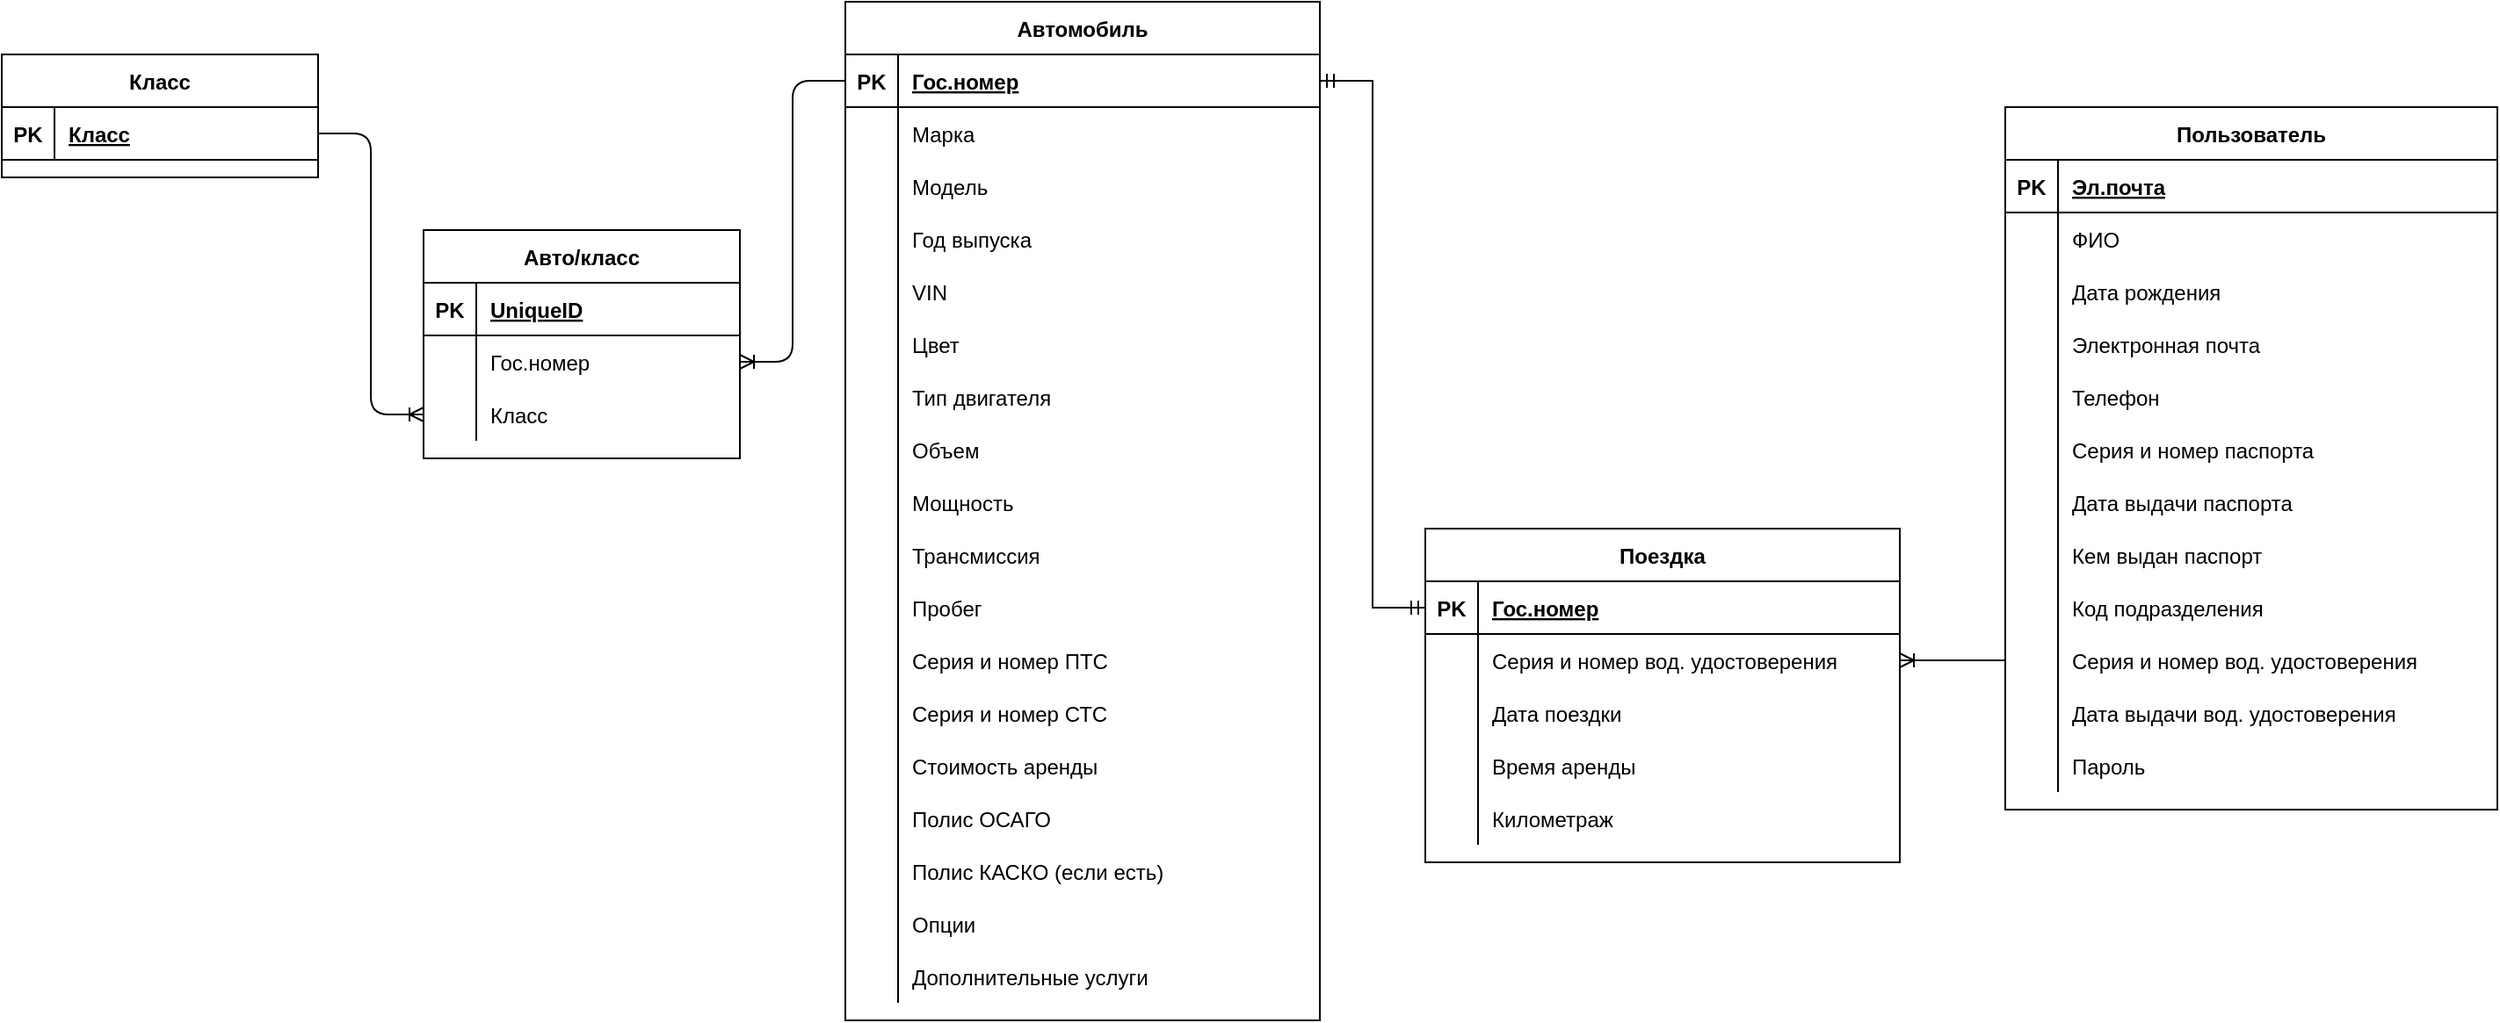 <mxfile version="14.9.1" type="device"><diagram id="6yy0aCF8a7LqRlsVzMRk" name="Page-1"><mxGraphModel dx="2184" dy="802" grid="1" gridSize="10" guides="1" tooltips="1" connect="1" arrows="1" fold="1" page="1" pageScale="1" pageWidth="827" pageHeight="1169" math="0" shadow="0"><root><mxCell id="0"/><mxCell id="1" parent="0"/><mxCell id="YaYSXbOTPjK0hNpzof4R-5" value="Пользователь" style="shape=table;startSize=30;container=1;collapsible=1;childLayout=tableLayout;fixedRows=1;rowLines=0;fontStyle=1;align=center;resizeLast=1;" parent="1" vertex="1"><mxGeometry x="720" y="110" width="280" height="400" as="geometry"/></mxCell><mxCell id="YaYSXbOTPjK0hNpzof4R-6" value="" style="shape=partialRectangle;collapsible=0;dropTarget=0;pointerEvents=0;fillColor=none;top=0;left=0;bottom=1;right=0;points=[[0,0.5],[1,0.5]];portConstraint=eastwest;" parent="YaYSXbOTPjK0hNpzof4R-5" vertex="1"><mxGeometry y="30" width="280" height="30" as="geometry"/></mxCell><mxCell id="YaYSXbOTPjK0hNpzof4R-7" value="PK" style="shape=partialRectangle;connectable=0;fillColor=none;top=0;left=0;bottom=0;right=0;fontStyle=1;overflow=hidden;" parent="YaYSXbOTPjK0hNpzof4R-6" vertex="1"><mxGeometry width="30" height="30" as="geometry"/></mxCell><mxCell id="YaYSXbOTPjK0hNpzof4R-8" value="Эл.почта" style="shape=partialRectangle;connectable=0;fillColor=none;top=0;left=0;bottom=0;right=0;align=left;spacingLeft=6;fontStyle=5;overflow=hidden;" parent="YaYSXbOTPjK0hNpzof4R-6" vertex="1"><mxGeometry x="30" width="250" height="30" as="geometry"/></mxCell><mxCell id="YaYSXbOTPjK0hNpzof4R-9" value="" style="shape=partialRectangle;collapsible=0;dropTarget=0;pointerEvents=0;fillColor=none;top=0;left=0;bottom=0;right=0;points=[[0,0.5],[1,0.5]];portConstraint=eastwest;" parent="YaYSXbOTPjK0hNpzof4R-5" vertex="1"><mxGeometry y="60" width="280" height="30" as="geometry"/></mxCell><mxCell id="YaYSXbOTPjK0hNpzof4R-10" value="" style="shape=partialRectangle;connectable=0;fillColor=none;top=0;left=0;bottom=0;right=0;editable=1;overflow=hidden;" parent="YaYSXbOTPjK0hNpzof4R-9" vertex="1"><mxGeometry width="30" height="30" as="geometry"/></mxCell><mxCell id="YaYSXbOTPjK0hNpzof4R-11" value="ФИО" style="shape=partialRectangle;connectable=0;fillColor=none;top=0;left=0;bottom=0;right=0;align=left;spacingLeft=6;overflow=hidden;" parent="YaYSXbOTPjK0hNpzof4R-9" vertex="1"><mxGeometry x="30" width="250" height="30" as="geometry"/></mxCell><mxCell id="YaYSXbOTPjK0hNpzof4R-12" value="" style="shape=partialRectangle;collapsible=0;dropTarget=0;pointerEvents=0;fillColor=none;top=0;left=0;bottom=0;right=0;points=[[0,0.5],[1,0.5]];portConstraint=eastwest;" parent="YaYSXbOTPjK0hNpzof4R-5" vertex="1"><mxGeometry y="90" width="280" height="30" as="geometry"/></mxCell><mxCell id="YaYSXbOTPjK0hNpzof4R-13" value="" style="shape=partialRectangle;connectable=0;fillColor=none;top=0;left=0;bottom=0;right=0;editable=1;overflow=hidden;" parent="YaYSXbOTPjK0hNpzof4R-12" vertex="1"><mxGeometry width="30" height="30" as="geometry"/></mxCell><mxCell id="YaYSXbOTPjK0hNpzof4R-14" value="Дата рождения" style="shape=partialRectangle;connectable=0;fillColor=none;top=0;left=0;bottom=0;right=0;align=left;spacingLeft=6;overflow=hidden;" parent="YaYSXbOTPjK0hNpzof4R-12" vertex="1"><mxGeometry x="30" width="250" height="30" as="geometry"/></mxCell><mxCell id="YaYSXbOTPjK0hNpzof4R-15" value="" style="shape=partialRectangle;collapsible=0;dropTarget=0;pointerEvents=0;fillColor=none;top=0;left=0;bottom=0;right=0;points=[[0,0.5],[1,0.5]];portConstraint=eastwest;" parent="YaYSXbOTPjK0hNpzof4R-5" vertex="1"><mxGeometry y="120" width="280" height="30" as="geometry"/></mxCell><mxCell id="YaYSXbOTPjK0hNpzof4R-16" value="" style="shape=partialRectangle;connectable=0;fillColor=none;top=0;left=0;bottom=0;right=0;editable=1;overflow=hidden;" parent="YaYSXbOTPjK0hNpzof4R-15" vertex="1"><mxGeometry width="30" height="30" as="geometry"/></mxCell><mxCell id="YaYSXbOTPjK0hNpzof4R-17" value="Электронная почта" style="shape=partialRectangle;connectable=0;fillColor=none;top=0;left=0;bottom=0;right=0;align=left;spacingLeft=6;overflow=hidden;" parent="YaYSXbOTPjK0hNpzof4R-15" vertex="1"><mxGeometry x="30" width="250" height="30" as="geometry"/></mxCell><mxCell id="YaYSXbOTPjK0hNpzof4R-44" value="" style="shape=partialRectangle;collapsible=0;dropTarget=0;pointerEvents=0;fillColor=none;top=0;left=0;bottom=0;right=0;points=[[0,0.5],[1,0.5]];portConstraint=eastwest;" parent="YaYSXbOTPjK0hNpzof4R-5" vertex="1"><mxGeometry y="150" width="280" height="30" as="geometry"/></mxCell><mxCell id="YaYSXbOTPjK0hNpzof4R-45" value="" style="shape=partialRectangle;connectable=0;fillColor=none;top=0;left=0;bottom=0;right=0;editable=1;overflow=hidden;" parent="YaYSXbOTPjK0hNpzof4R-44" vertex="1"><mxGeometry width="30" height="30" as="geometry"/></mxCell><mxCell id="YaYSXbOTPjK0hNpzof4R-46" value="Телефон" style="shape=partialRectangle;connectable=0;fillColor=none;top=0;left=0;bottom=0;right=0;align=left;spacingLeft=6;overflow=hidden;" parent="YaYSXbOTPjK0hNpzof4R-44" vertex="1"><mxGeometry x="30" width="250" height="30" as="geometry"/></mxCell><mxCell id="YaYSXbOTPjK0hNpzof4R-47" value="" style="shape=partialRectangle;collapsible=0;dropTarget=0;pointerEvents=0;fillColor=none;top=0;left=0;bottom=0;right=0;points=[[0,0.5],[1,0.5]];portConstraint=eastwest;" parent="YaYSXbOTPjK0hNpzof4R-5" vertex="1"><mxGeometry y="180" width="280" height="30" as="geometry"/></mxCell><mxCell id="YaYSXbOTPjK0hNpzof4R-48" value="" style="shape=partialRectangle;connectable=0;fillColor=none;top=0;left=0;bottom=0;right=0;editable=1;overflow=hidden;" parent="YaYSXbOTPjK0hNpzof4R-47" vertex="1"><mxGeometry width="30" height="30" as="geometry"/></mxCell><mxCell id="YaYSXbOTPjK0hNpzof4R-49" value="Серия и номер паспорта" style="shape=partialRectangle;connectable=0;fillColor=none;top=0;left=0;bottom=0;right=0;align=left;spacingLeft=6;overflow=hidden;" parent="YaYSXbOTPjK0hNpzof4R-47" vertex="1"><mxGeometry x="30" width="250" height="30" as="geometry"/></mxCell><mxCell id="YaYSXbOTPjK0hNpzof4R-50" value="" style="shape=partialRectangle;collapsible=0;dropTarget=0;pointerEvents=0;fillColor=none;top=0;left=0;bottom=0;right=0;points=[[0,0.5],[1,0.5]];portConstraint=eastwest;" parent="YaYSXbOTPjK0hNpzof4R-5" vertex="1"><mxGeometry y="210" width="280" height="30" as="geometry"/></mxCell><mxCell id="YaYSXbOTPjK0hNpzof4R-51" value="" style="shape=partialRectangle;connectable=0;fillColor=none;top=0;left=0;bottom=0;right=0;editable=1;overflow=hidden;" parent="YaYSXbOTPjK0hNpzof4R-50" vertex="1"><mxGeometry width="30" height="30" as="geometry"/></mxCell><mxCell id="YaYSXbOTPjK0hNpzof4R-52" value="Дата выдачи паспорта" style="shape=partialRectangle;connectable=0;fillColor=none;top=0;left=0;bottom=0;right=0;align=left;spacingLeft=6;overflow=hidden;" parent="YaYSXbOTPjK0hNpzof4R-50" vertex="1"><mxGeometry x="30" width="250" height="30" as="geometry"/></mxCell><mxCell id="YaYSXbOTPjK0hNpzof4R-53" value="" style="shape=partialRectangle;collapsible=0;dropTarget=0;pointerEvents=0;fillColor=none;top=0;left=0;bottom=0;right=0;points=[[0,0.5],[1,0.5]];portConstraint=eastwest;" parent="YaYSXbOTPjK0hNpzof4R-5" vertex="1"><mxGeometry y="240" width="280" height="30" as="geometry"/></mxCell><mxCell id="YaYSXbOTPjK0hNpzof4R-54" value="" style="shape=partialRectangle;connectable=0;fillColor=none;top=0;left=0;bottom=0;right=0;editable=1;overflow=hidden;" parent="YaYSXbOTPjK0hNpzof4R-53" vertex="1"><mxGeometry width="30" height="30" as="geometry"/></mxCell><mxCell id="YaYSXbOTPjK0hNpzof4R-55" value="Кем выдан паспорт" style="shape=partialRectangle;connectable=0;fillColor=none;top=0;left=0;bottom=0;right=0;align=left;spacingLeft=6;overflow=hidden;" parent="YaYSXbOTPjK0hNpzof4R-53" vertex="1"><mxGeometry x="30" width="250" height="30" as="geometry"/></mxCell><mxCell id="YaYSXbOTPjK0hNpzof4R-56" value="" style="shape=partialRectangle;collapsible=0;dropTarget=0;pointerEvents=0;fillColor=none;top=0;left=0;bottom=0;right=0;points=[[0,0.5],[1,0.5]];portConstraint=eastwest;" parent="YaYSXbOTPjK0hNpzof4R-5" vertex="1"><mxGeometry y="270" width="280" height="30" as="geometry"/></mxCell><mxCell id="YaYSXbOTPjK0hNpzof4R-57" value="" style="shape=partialRectangle;connectable=0;fillColor=none;top=0;left=0;bottom=0;right=0;editable=1;overflow=hidden;" parent="YaYSXbOTPjK0hNpzof4R-56" vertex="1"><mxGeometry width="30" height="30" as="geometry"/></mxCell><mxCell id="YaYSXbOTPjK0hNpzof4R-58" value="Код подразделения" style="shape=partialRectangle;connectable=0;fillColor=none;top=0;left=0;bottom=0;right=0;align=left;spacingLeft=6;overflow=hidden;" parent="YaYSXbOTPjK0hNpzof4R-56" vertex="1"><mxGeometry x="30" width="250" height="30" as="geometry"/></mxCell><mxCell id="YaYSXbOTPjK0hNpzof4R-59" value="" style="shape=partialRectangle;collapsible=0;dropTarget=0;pointerEvents=0;fillColor=none;top=0;left=0;bottom=0;right=0;points=[[0,0.5],[1,0.5]];portConstraint=eastwest;" parent="YaYSXbOTPjK0hNpzof4R-5" vertex="1"><mxGeometry y="300" width="280" height="30" as="geometry"/></mxCell><mxCell id="YaYSXbOTPjK0hNpzof4R-60" value="" style="shape=partialRectangle;connectable=0;fillColor=none;top=0;left=0;bottom=0;right=0;editable=1;overflow=hidden;" parent="YaYSXbOTPjK0hNpzof4R-59" vertex="1"><mxGeometry width="30" height="30" as="geometry"/></mxCell><mxCell id="YaYSXbOTPjK0hNpzof4R-61" value="Серия и номер вод. удостоверения" style="shape=partialRectangle;connectable=0;fillColor=none;top=0;left=0;bottom=0;right=0;align=left;spacingLeft=6;overflow=hidden;" parent="YaYSXbOTPjK0hNpzof4R-59" vertex="1"><mxGeometry x="30" width="250" height="30" as="geometry"/></mxCell><mxCell id="YaYSXbOTPjK0hNpzof4R-62" value="" style="shape=partialRectangle;collapsible=0;dropTarget=0;pointerEvents=0;fillColor=none;top=0;left=0;bottom=0;right=0;points=[[0,0.5],[1,0.5]];portConstraint=eastwest;" parent="YaYSXbOTPjK0hNpzof4R-5" vertex="1"><mxGeometry y="330" width="280" height="30" as="geometry"/></mxCell><mxCell id="YaYSXbOTPjK0hNpzof4R-63" value="" style="shape=partialRectangle;connectable=0;fillColor=none;top=0;left=0;bottom=0;right=0;editable=1;overflow=hidden;" parent="YaYSXbOTPjK0hNpzof4R-62" vertex="1"><mxGeometry width="30" height="30" as="geometry"/></mxCell><mxCell id="YaYSXbOTPjK0hNpzof4R-64" value="Дата выдачи вод. удостоверения" style="shape=partialRectangle;connectable=0;fillColor=none;top=0;left=0;bottom=0;right=0;align=left;spacingLeft=6;overflow=hidden;" parent="YaYSXbOTPjK0hNpzof4R-62" vertex="1"><mxGeometry x="30" width="250" height="30" as="geometry"/></mxCell><mxCell id="YaYSXbOTPjK0hNpzof4R-65" value="" style="shape=partialRectangle;collapsible=0;dropTarget=0;pointerEvents=0;fillColor=none;top=0;left=0;bottom=0;right=0;points=[[0,0.5],[1,0.5]];portConstraint=eastwest;" parent="YaYSXbOTPjK0hNpzof4R-5" vertex="1"><mxGeometry y="360" width="280" height="30" as="geometry"/></mxCell><mxCell id="YaYSXbOTPjK0hNpzof4R-66" value="" style="shape=partialRectangle;connectable=0;fillColor=none;top=0;left=0;bottom=0;right=0;editable=1;overflow=hidden;" parent="YaYSXbOTPjK0hNpzof4R-65" vertex="1"><mxGeometry width="30" height="30" as="geometry"/></mxCell><mxCell id="YaYSXbOTPjK0hNpzof4R-67" value="Пароль" style="shape=partialRectangle;connectable=0;fillColor=none;top=0;left=0;bottom=0;right=0;align=left;spacingLeft=6;overflow=hidden;" parent="YaYSXbOTPjK0hNpzof4R-65" vertex="1"><mxGeometry x="30" width="250" height="30" as="geometry"/></mxCell><mxCell id="YaYSXbOTPjK0hNpzof4R-18" value="Автомобиль" style="shape=table;startSize=30;container=1;collapsible=1;childLayout=tableLayout;fixedRows=1;rowLines=0;fontStyle=1;align=center;resizeLast=1;" parent="1" vertex="1"><mxGeometry x="60" y="50" width="270" height="580" as="geometry"/></mxCell><mxCell id="YaYSXbOTPjK0hNpzof4R-19" value="" style="shape=partialRectangle;collapsible=0;dropTarget=0;pointerEvents=0;fillColor=none;top=0;left=0;bottom=1;right=0;points=[[0,0.5],[1,0.5]];portConstraint=eastwest;" parent="YaYSXbOTPjK0hNpzof4R-18" vertex="1"><mxGeometry y="30" width="270" height="30" as="geometry"/></mxCell><mxCell id="YaYSXbOTPjK0hNpzof4R-20" value="PK" style="shape=partialRectangle;connectable=0;fillColor=none;top=0;left=0;bottom=0;right=0;fontStyle=1;overflow=hidden;" parent="YaYSXbOTPjK0hNpzof4R-19" vertex="1"><mxGeometry width="30" height="30" as="geometry"/></mxCell><mxCell id="YaYSXbOTPjK0hNpzof4R-21" value="Гос.номер" style="shape=partialRectangle;connectable=0;fillColor=none;top=0;left=0;bottom=0;right=0;align=left;spacingLeft=6;fontStyle=5;overflow=hidden;" parent="YaYSXbOTPjK0hNpzof4R-19" vertex="1"><mxGeometry x="30" width="240" height="30" as="geometry"/></mxCell><mxCell id="YaYSXbOTPjK0hNpzof4R-22" value="" style="shape=partialRectangle;collapsible=0;dropTarget=0;pointerEvents=0;fillColor=none;top=0;left=0;bottom=0;right=0;points=[[0,0.5],[1,0.5]];portConstraint=eastwest;" parent="YaYSXbOTPjK0hNpzof4R-18" vertex="1"><mxGeometry y="60" width="270" height="30" as="geometry"/></mxCell><mxCell id="YaYSXbOTPjK0hNpzof4R-23" value="" style="shape=partialRectangle;connectable=0;fillColor=none;top=0;left=0;bottom=0;right=0;editable=1;overflow=hidden;" parent="YaYSXbOTPjK0hNpzof4R-22" vertex="1"><mxGeometry width="30" height="30" as="geometry"/></mxCell><mxCell id="YaYSXbOTPjK0hNpzof4R-24" value="Марка" style="shape=partialRectangle;connectable=0;fillColor=none;top=0;left=0;bottom=0;right=0;align=left;spacingLeft=6;overflow=hidden;" parent="YaYSXbOTPjK0hNpzof4R-22" vertex="1"><mxGeometry x="30" width="240" height="30" as="geometry"/></mxCell><mxCell id="YaYSXbOTPjK0hNpzof4R-25" value="" style="shape=partialRectangle;collapsible=0;dropTarget=0;pointerEvents=0;fillColor=none;top=0;left=0;bottom=0;right=0;points=[[0,0.5],[1,0.5]];portConstraint=eastwest;" parent="YaYSXbOTPjK0hNpzof4R-18" vertex="1"><mxGeometry y="90" width="270" height="30" as="geometry"/></mxCell><mxCell id="YaYSXbOTPjK0hNpzof4R-26" value="" style="shape=partialRectangle;connectable=0;fillColor=none;top=0;left=0;bottom=0;right=0;editable=1;overflow=hidden;" parent="YaYSXbOTPjK0hNpzof4R-25" vertex="1"><mxGeometry width="30" height="30" as="geometry"/></mxCell><mxCell id="YaYSXbOTPjK0hNpzof4R-27" value="Модель" style="shape=partialRectangle;connectable=0;fillColor=none;top=0;left=0;bottom=0;right=0;align=left;spacingLeft=6;overflow=hidden;" parent="YaYSXbOTPjK0hNpzof4R-25" vertex="1"><mxGeometry x="30" width="240" height="30" as="geometry"/></mxCell><mxCell id="YaYSXbOTPjK0hNpzof4R-28" value="" style="shape=partialRectangle;collapsible=0;dropTarget=0;pointerEvents=0;fillColor=none;top=0;left=0;bottom=0;right=0;points=[[0,0.5],[1,0.5]];portConstraint=eastwest;" parent="YaYSXbOTPjK0hNpzof4R-18" vertex="1"><mxGeometry y="120" width="270" height="30" as="geometry"/></mxCell><mxCell id="YaYSXbOTPjK0hNpzof4R-29" value="" style="shape=partialRectangle;connectable=0;fillColor=none;top=0;left=0;bottom=0;right=0;editable=1;overflow=hidden;" parent="YaYSXbOTPjK0hNpzof4R-28" vertex="1"><mxGeometry width="30" height="30" as="geometry"/></mxCell><mxCell id="YaYSXbOTPjK0hNpzof4R-30" value="Год выпуска" style="shape=partialRectangle;connectable=0;fillColor=none;top=0;left=0;bottom=0;right=0;align=left;spacingLeft=6;overflow=hidden;" parent="YaYSXbOTPjK0hNpzof4R-28" vertex="1"><mxGeometry x="30" width="240" height="30" as="geometry"/></mxCell><mxCell id="YaYSXbOTPjK0hNpzof4R-75" value="" style="shape=partialRectangle;collapsible=0;dropTarget=0;pointerEvents=0;fillColor=none;top=0;left=0;bottom=0;right=0;points=[[0,0.5],[1,0.5]];portConstraint=eastwest;" parent="YaYSXbOTPjK0hNpzof4R-18" vertex="1"><mxGeometry y="150" width="270" height="30" as="geometry"/></mxCell><mxCell id="YaYSXbOTPjK0hNpzof4R-76" value="" style="shape=partialRectangle;connectable=0;fillColor=none;top=0;left=0;bottom=0;right=0;editable=1;overflow=hidden;" parent="YaYSXbOTPjK0hNpzof4R-75" vertex="1"><mxGeometry width="30" height="30" as="geometry"/></mxCell><mxCell id="YaYSXbOTPjK0hNpzof4R-77" value="VIN" style="shape=partialRectangle;connectable=0;fillColor=none;top=0;left=0;bottom=0;right=0;align=left;spacingLeft=6;overflow=hidden;" parent="YaYSXbOTPjK0hNpzof4R-75" vertex="1"><mxGeometry x="30" width="240" height="30" as="geometry"/></mxCell><mxCell id="YaYSXbOTPjK0hNpzof4R-78" value="" style="shape=partialRectangle;collapsible=0;dropTarget=0;pointerEvents=0;fillColor=none;top=0;left=0;bottom=0;right=0;points=[[0,0.5],[1,0.5]];portConstraint=eastwest;" parent="YaYSXbOTPjK0hNpzof4R-18" vertex="1"><mxGeometry y="180" width="270" height="30" as="geometry"/></mxCell><mxCell id="YaYSXbOTPjK0hNpzof4R-79" value="" style="shape=partialRectangle;connectable=0;fillColor=none;top=0;left=0;bottom=0;right=0;editable=1;overflow=hidden;" parent="YaYSXbOTPjK0hNpzof4R-78" vertex="1"><mxGeometry width="30" height="30" as="geometry"/></mxCell><mxCell id="YaYSXbOTPjK0hNpzof4R-80" value="Цвет" style="shape=partialRectangle;connectable=0;fillColor=none;top=0;left=0;bottom=0;right=0;align=left;spacingLeft=6;overflow=hidden;" parent="YaYSXbOTPjK0hNpzof4R-78" vertex="1"><mxGeometry x="30" width="240" height="30" as="geometry"/></mxCell><mxCell id="YaYSXbOTPjK0hNpzof4R-81" value="" style="shape=partialRectangle;collapsible=0;dropTarget=0;pointerEvents=0;fillColor=none;top=0;left=0;bottom=0;right=0;points=[[0,0.5],[1,0.5]];portConstraint=eastwest;" parent="YaYSXbOTPjK0hNpzof4R-18" vertex="1"><mxGeometry y="210" width="270" height="30" as="geometry"/></mxCell><mxCell id="YaYSXbOTPjK0hNpzof4R-82" value="" style="shape=partialRectangle;connectable=0;fillColor=none;top=0;left=0;bottom=0;right=0;editable=1;overflow=hidden;" parent="YaYSXbOTPjK0hNpzof4R-81" vertex="1"><mxGeometry width="30" height="30" as="geometry"/></mxCell><mxCell id="YaYSXbOTPjK0hNpzof4R-83" value="Тип двигателя" style="shape=partialRectangle;connectable=0;fillColor=none;top=0;left=0;bottom=0;right=0;align=left;spacingLeft=6;overflow=hidden;" parent="YaYSXbOTPjK0hNpzof4R-81" vertex="1"><mxGeometry x="30" width="240" height="30" as="geometry"/></mxCell><mxCell id="YaYSXbOTPjK0hNpzof4R-84" value="" style="shape=partialRectangle;collapsible=0;dropTarget=0;pointerEvents=0;fillColor=none;top=0;left=0;bottom=0;right=0;points=[[0,0.5],[1,0.5]];portConstraint=eastwest;" parent="YaYSXbOTPjK0hNpzof4R-18" vertex="1"><mxGeometry y="240" width="270" height="30" as="geometry"/></mxCell><mxCell id="YaYSXbOTPjK0hNpzof4R-85" value="" style="shape=partialRectangle;connectable=0;fillColor=none;top=0;left=0;bottom=0;right=0;editable=1;overflow=hidden;" parent="YaYSXbOTPjK0hNpzof4R-84" vertex="1"><mxGeometry width="30" height="30" as="geometry"/></mxCell><mxCell id="YaYSXbOTPjK0hNpzof4R-86" value="Объем" style="shape=partialRectangle;connectable=0;fillColor=none;top=0;left=0;bottom=0;right=0;align=left;spacingLeft=6;overflow=hidden;" parent="YaYSXbOTPjK0hNpzof4R-84" vertex="1"><mxGeometry x="30" width="240" height="30" as="geometry"/></mxCell><mxCell id="YaYSXbOTPjK0hNpzof4R-87" value="" style="shape=partialRectangle;collapsible=0;dropTarget=0;pointerEvents=0;fillColor=none;top=0;left=0;bottom=0;right=0;points=[[0,0.5],[1,0.5]];portConstraint=eastwest;" parent="YaYSXbOTPjK0hNpzof4R-18" vertex="1"><mxGeometry y="270" width="270" height="30" as="geometry"/></mxCell><mxCell id="YaYSXbOTPjK0hNpzof4R-88" value="" style="shape=partialRectangle;connectable=0;fillColor=none;top=0;left=0;bottom=0;right=0;editable=1;overflow=hidden;" parent="YaYSXbOTPjK0hNpzof4R-87" vertex="1"><mxGeometry width="30" height="30" as="geometry"/></mxCell><mxCell id="YaYSXbOTPjK0hNpzof4R-89" value="Мощность" style="shape=partialRectangle;connectable=0;fillColor=none;top=0;left=0;bottom=0;right=0;align=left;spacingLeft=6;overflow=hidden;" parent="YaYSXbOTPjK0hNpzof4R-87" vertex="1"><mxGeometry x="30" width="240" height="30" as="geometry"/></mxCell><mxCell id="YaYSXbOTPjK0hNpzof4R-90" value="" style="shape=partialRectangle;collapsible=0;dropTarget=0;pointerEvents=0;fillColor=none;top=0;left=0;bottom=0;right=0;points=[[0,0.5],[1,0.5]];portConstraint=eastwest;" parent="YaYSXbOTPjK0hNpzof4R-18" vertex="1"><mxGeometry y="300" width="270" height="30" as="geometry"/></mxCell><mxCell id="YaYSXbOTPjK0hNpzof4R-91" value="" style="shape=partialRectangle;connectable=0;fillColor=none;top=0;left=0;bottom=0;right=0;editable=1;overflow=hidden;" parent="YaYSXbOTPjK0hNpzof4R-90" vertex="1"><mxGeometry width="30" height="30" as="geometry"/></mxCell><mxCell id="YaYSXbOTPjK0hNpzof4R-92" value="Трансмиссия" style="shape=partialRectangle;connectable=0;fillColor=none;top=0;left=0;bottom=0;right=0;align=left;spacingLeft=6;overflow=hidden;" parent="YaYSXbOTPjK0hNpzof4R-90" vertex="1"><mxGeometry x="30" width="240" height="30" as="geometry"/></mxCell><mxCell id="YaYSXbOTPjK0hNpzof4R-93" value="" style="shape=partialRectangle;collapsible=0;dropTarget=0;pointerEvents=0;fillColor=none;top=0;left=0;bottom=0;right=0;points=[[0,0.5],[1,0.5]];portConstraint=eastwest;" parent="YaYSXbOTPjK0hNpzof4R-18" vertex="1"><mxGeometry y="330" width="270" height="30" as="geometry"/></mxCell><mxCell id="YaYSXbOTPjK0hNpzof4R-94" value="" style="shape=partialRectangle;connectable=0;fillColor=none;top=0;left=0;bottom=0;right=0;editable=1;overflow=hidden;" parent="YaYSXbOTPjK0hNpzof4R-93" vertex="1"><mxGeometry width="30" height="30" as="geometry"/></mxCell><mxCell id="YaYSXbOTPjK0hNpzof4R-95" value="Пробег" style="shape=partialRectangle;connectable=0;fillColor=none;top=0;left=0;bottom=0;right=0;align=left;spacingLeft=6;overflow=hidden;" parent="YaYSXbOTPjK0hNpzof4R-93" vertex="1"><mxGeometry x="30" width="240" height="30" as="geometry"/></mxCell><mxCell id="YaYSXbOTPjK0hNpzof4R-96" value="" style="shape=partialRectangle;collapsible=0;dropTarget=0;pointerEvents=0;fillColor=none;top=0;left=0;bottom=0;right=0;points=[[0,0.5],[1,0.5]];portConstraint=eastwest;" parent="YaYSXbOTPjK0hNpzof4R-18" vertex="1"><mxGeometry y="360" width="270" height="30" as="geometry"/></mxCell><mxCell id="YaYSXbOTPjK0hNpzof4R-97" value="" style="shape=partialRectangle;connectable=0;fillColor=none;top=0;left=0;bottom=0;right=0;editable=1;overflow=hidden;" parent="YaYSXbOTPjK0hNpzof4R-96" vertex="1"><mxGeometry width="30" height="30" as="geometry"/></mxCell><mxCell id="YaYSXbOTPjK0hNpzof4R-98" value="Серия и номер ПТС" style="shape=partialRectangle;connectable=0;fillColor=none;top=0;left=0;bottom=0;right=0;align=left;spacingLeft=6;overflow=hidden;" parent="YaYSXbOTPjK0hNpzof4R-96" vertex="1"><mxGeometry x="30" width="240" height="30" as="geometry"/></mxCell><mxCell id="YaYSXbOTPjK0hNpzof4R-99" value="" style="shape=partialRectangle;collapsible=0;dropTarget=0;pointerEvents=0;fillColor=none;top=0;left=0;bottom=0;right=0;points=[[0,0.5],[1,0.5]];portConstraint=eastwest;" parent="YaYSXbOTPjK0hNpzof4R-18" vertex="1"><mxGeometry y="390" width="270" height="30" as="geometry"/></mxCell><mxCell id="YaYSXbOTPjK0hNpzof4R-100" value="" style="shape=partialRectangle;connectable=0;fillColor=none;top=0;left=0;bottom=0;right=0;editable=1;overflow=hidden;" parent="YaYSXbOTPjK0hNpzof4R-99" vertex="1"><mxGeometry width="30" height="30" as="geometry"/></mxCell><mxCell id="YaYSXbOTPjK0hNpzof4R-101" value="Серия и номер СТС" style="shape=partialRectangle;connectable=0;fillColor=none;top=0;left=0;bottom=0;right=0;align=left;spacingLeft=6;overflow=hidden;" parent="YaYSXbOTPjK0hNpzof4R-99" vertex="1"><mxGeometry x="30" width="240" height="30" as="geometry"/></mxCell><mxCell id="YaYSXbOTPjK0hNpzof4R-102" value="" style="shape=partialRectangle;collapsible=0;dropTarget=0;pointerEvents=0;fillColor=none;top=0;left=0;bottom=0;right=0;points=[[0,0.5],[1,0.5]];portConstraint=eastwest;" parent="YaYSXbOTPjK0hNpzof4R-18" vertex="1"><mxGeometry y="420" width="270" height="30" as="geometry"/></mxCell><mxCell id="YaYSXbOTPjK0hNpzof4R-103" value="" style="shape=partialRectangle;connectable=0;fillColor=none;top=0;left=0;bottom=0;right=0;editable=1;overflow=hidden;" parent="YaYSXbOTPjK0hNpzof4R-102" vertex="1"><mxGeometry width="30" height="30" as="geometry"/></mxCell><mxCell id="YaYSXbOTPjK0hNpzof4R-104" value="Стоимость аренды" style="shape=partialRectangle;connectable=0;fillColor=none;top=0;left=0;bottom=0;right=0;align=left;spacingLeft=6;overflow=hidden;" parent="YaYSXbOTPjK0hNpzof4R-102" vertex="1"><mxGeometry x="30" width="240" height="30" as="geometry"/></mxCell><mxCell id="YaYSXbOTPjK0hNpzof4R-105" value="" style="shape=partialRectangle;collapsible=0;dropTarget=0;pointerEvents=0;fillColor=none;top=0;left=0;bottom=0;right=0;points=[[0,0.5],[1,0.5]];portConstraint=eastwest;" parent="YaYSXbOTPjK0hNpzof4R-18" vertex="1"><mxGeometry y="450" width="270" height="30" as="geometry"/></mxCell><mxCell id="YaYSXbOTPjK0hNpzof4R-106" value="" style="shape=partialRectangle;connectable=0;fillColor=none;top=0;left=0;bottom=0;right=0;editable=1;overflow=hidden;" parent="YaYSXbOTPjK0hNpzof4R-105" vertex="1"><mxGeometry width="30" height="30" as="geometry"/></mxCell><mxCell id="YaYSXbOTPjK0hNpzof4R-107" value="Полис ОСАГО" style="shape=partialRectangle;connectable=0;fillColor=none;top=0;left=0;bottom=0;right=0;align=left;spacingLeft=6;overflow=hidden;" parent="YaYSXbOTPjK0hNpzof4R-105" vertex="1"><mxGeometry x="30" width="240" height="30" as="geometry"/></mxCell><mxCell id="YaYSXbOTPjK0hNpzof4R-108" value="" style="shape=partialRectangle;collapsible=0;dropTarget=0;pointerEvents=0;fillColor=none;top=0;left=0;bottom=0;right=0;points=[[0,0.5],[1,0.5]];portConstraint=eastwest;" parent="YaYSXbOTPjK0hNpzof4R-18" vertex="1"><mxGeometry y="480" width="270" height="30" as="geometry"/></mxCell><mxCell id="YaYSXbOTPjK0hNpzof4R-109" value="" style="shape=partialRectangle;connectable=0;fillColor=none;top=0;left=0;bottom=0;right=0;editable=1;overflow=hidden;" parent="YaYSXbOTPjK0hNpzof4R-108" vertex="1"><mxGeometry width="30" height="30" as="geometry"/></mxCell><mxCell id="YaYSXbOTPjK0hNpzof4R-110" value="Полис КАСКО (если есть)" style="shape=partialRectangle;connectable=0;fillColor=none;top=0;left=0;bottom=0;right=0;align=left;spacingLeft=6;overflow=hidden;" parent="YaYSXbOTPjK0hNpzof4R-108" vertex="1"><mxGeometry x="30" width="240" height="30" as="geometry"/></mxCell><mxCell id="YaYSXbOTPjK0hNpzof4R-111" value="" style="shape=partialRectangle;collapsible=0;dropTarget=0;pointerEvents=0;fillColor=none;top=0;left=0;bottom=0;right=0;points=[[0,0.5],[1,0.5]];portConstraint=eastwest;" parent="YaYSXbOTPjK0hNpzof4R-18" vertex="1"><mxGeometry y="510" width="270" height="30" as="geometry"/></mxCell><mxCell id="YaYSXbOTPjK0hNpzof4R-112" value="" style="shape=partialRectangle;connectable=0;fillColor=none;top=0;left=0;bottom=0;right=0;editable=1;overflow=hidden;" parent="YaYSXbOTPjK0hNpzof4R-111" vertex="1"><mxGeometry width="30" height="30" as="geometry"/></mxCell><mxCell id="YaYSXbOTPjK0hNpzof4R-113" value="Опции" style="shape=partialRectangle;connectable=0;fillColor=none;top=0;left=0;bottom=0;right=0;align=left;spacingLeft=6;overflow=hidden;" parent="YaYSXbOTPjK0hNpzof4R-111" vertex="1"><mxGeometry x="30" width="240" height="30" as="geometry"/></mxCell><mxCell id="YaYSXbOTPjK0hNpzof4R-114" value="" style="shape=partialRectangle;collapsible=0;dropTarget=0;pointerEvents=0;fillColor=none;top=0;left=0;bottom=0;right=0;points=[[0,0.5],[1,0.5]];portConstraint=eastwest;" parent="YaYSXbOTPjK0hNpzof4R-18" vertex="1"><mxGeometry y="540" width="270" height="30" as="geometry"/></mxCell><mxCell id="YaYSXbOTPjK0hNpzof4R-115" value="" style="shape=partialRectangle;connectable=0;fillColor=none;top=0;left=0;bottom=0;right=0;editable=1;overflow=hidden;" parent="YaYSXbOTPjK0hNpzof4R-114" vertex="1"><mxGeometry width="30" height="30" as="geometry"/></mxCell><mxCell id="YaYSXbOTPjK0hNpzof4R-116" value="Дополнительные услуги" style="shape=partialRectangle;connectable=0;fillColor=none;top=0;left=0;bottom=0;right=0;align=left;spacingLeft=6;overflow=hidden;" parent="YaYSXbOTPjK0hNpzof4R-114" vertex="1"><mxGeometry x="30" width="240" height="30" as="geometry"/></mxCell><mxCell id="YaYSXbOTPjK0hNpzof4R-31" value="Поездка" style="shape=table;startSize=30;container=1;collapsible=1;childLayout=tableLayout;fixedRows=1;rowLines=0;fontStyle=1;align=center;resizeLast=1;" parent="1" vertex="1"><mxGeometry x="390" y="350" width="270" height="190" as="geometry"/></mxCell><mxCell id="YaYSXbOTPjK0hNpzof4R-32" value="" style="shape=partialRectangle;collapsible=0;dropTarget=0;pointerEvents=0;fillColor=none;top=0;left=0;bottom=1;right=0;points=[[0,0.5],[1,0.5]];portConstraint=eastwest;" parent="YaYSXbOTPjK0hNpzof4R-31" vertex="1"><mxGeometry y="30" width="270" height="30" as="geometry"/></mxCell><mxCell id="YaYSXbOTPjK0hNpzof4R-33" value="PK" style="shape=partialRectangle;connectable=0;fillColor=none;top=0;left=0;bottom=0;right=0;fontStyle=1;overflow=hidden;" parent="YaYSXbOTPjK0hNpzof4R-32" vertex="1"><mxGeometry width="30" height="30" as="geometry"/></mxCell><mxCell id="YaYSXbOTPjK0hNpzof4R-34" value="Гос.номер" style="shape=partialRectangle;connectable=0;fillColor=none;top=0;left=0;bottom=0;right=0;align=left;spacingLeft=6;fontStyle=5;overflow=hidden;" parent="YaYSXbOTPjK0hNpzof4R-32" vertex="1"><mxGeometry x="30" width="240" height="30" as="geometry"/></mxCell><mxCell id="YaYSXbOTPjK0hNpzof4R-35" value="" style="shape=partialRectangle;collapsible=0;dropTarget=0;pointerEvents=0;fillColor=none;top=0;left=0;bottom=0;right=0;points=[[0,0.5],[1,0.5]];portConstraint=eastwest;" parent="YaYSXbOTPjK0hNpzof4R-31" vertex="1"><mxGeometry y="60" width="270" height="30" as="geometry"/></mxCell><mxCell id="YaYSXbOTPjK0hNpzof4R-36" value="" style="shape=partialRectangle;connectable=0;fillColor=none;top=0;left=0;bottom=0;right=0;editable=1;overflow=hidden;" parent="YaYSXbOTPjK0hNpzof4R-35" vertex="1"><mxGeometry width="30" height="30" as="geometry"/></mxCell><mxCell id="YaYSXbOTPjK0hNpzof4R-37" value="Серия и номер вод. удостоверения" style="shape=partialRectangle;connectable=0;fillColor=none;top=0;left=0;bottom=0;right=0;align=left;spacingLeft=6;overflow=hidden;" parent="YaYSXbOTPjK0hNpzof4R-35" vertex="1"><mxGeometry x="30" width="240" height="30" as="geometry"/></mxCell><mxCell id="YaYSXbOTPjK0hNpzof4R-38" value="" style="shape=partialRectangle;collapsible=0;dropTarget=0;pointerEvents=0;fillColor=none;top=0;left=0;bottom=0;right=0;points=[[0,0.5],[1,0.5]];portConstraint=eastwest;" parent="YaYSXbOTPjK0hNpzof4R-31" vertex="1"><mxGeometry y="90" width="270" height="30" as="geometry"/></mxCell><mxCell id="YaYSXbOTPjK0hNpzof4R-39" value="" style="shape=partialRectangle;connectable=0;fillColor=none;top=0;left=0;bottom=0;right=0;editable=1;overflow=hidden;" parent="YaYSXbOTPjK0hNpzof4R-38" vertex="1"><mxGeometry width="30" height="30" as="geometry"/></mxCell><mxCell id="YaYSXbOTPjK0hNpzof4R-40" value="Дата поездки" style="shape=partialRectangle;connectable=0;fillColor=none;top=0;left=0;bottom=0;right=0;align=left;spacingLeft=6;overflow=hidden;" parent="YaYSXbOTPjK0hNpzof4R-38" vertex="1"><mxGeometry x="30" width="240" height="30" as="geometry"/></mxCell><mxCell id="YaYSXbOTPjK0hNpzof4R-41" value="" style="shape=partialRectangle;collapsible=0;dropTarget=0;pointerEvents=0;fillColor=none;top=0;left=0;bottom=0;right=0;points=[[0,0.5],[1,0.5]];portConstraint=eastwest;" parent="YaYSXbOTPjK0hNpzof4R-31" vertex="1"><mxGeometry y="120" width="270" height="30" as="geometry"/></mxCell><mxCell id="YaYSXbOTPjK0hNpzof4R-42" value="" style="shape=partialRectangle;connectable=0;fillColor=none;top=0;left=0;bottom=0;right=0;editable=1;overflow=hidden;" parent="YaYSXbOTPjK0hNpzof4R-41" vertex="1"><mxGeometry width="30" height="30" as="geometry"/></mxCell><mxCell id="YaYSXbOTPjK0hNpzof4R-43" value="Время аренды" style="shape=partialRectangle;connectable=0;fillColor=none;top=0;left=0;bottom=0;right=0;align=left;spacingLeft=6;overflow=hidden;" parent="YaYSXbOTPjK0hNpzof4R-41" vertex="1"><mxGeometry x="30" width="240" height="30" as="geometry"/></mxCell><mxCell id="YaYSXbOTPjK0hNpzof4R-72" value="" style="shape=partialRectangle;collapsible=0;dropTarget=0;pointerEvents=0;fillColor=none;top=0;left=0;bottom=0;right=0;points=[[0,0.5],[1,0.5]];portConstraint=eastwest;" parent="YaYSXbOTPjK0hNpzof4R-31" vertex="1"><mxGeometry y="150" width="270" height="30" as="geometry"/></mxCell><mxCell id="YaYSXbOTPjK0hNpzof4R-73" value="" style="shape=partialRectangle;connectable=0;fillColor=none;top=0;left=0;bottom=0;right=0;editable=1;overflow=hidden;" parent="YaYSXbOTPjK0hNpzof4R-72" vertex="1"><mxGeometry width="30" height="30" as="geometry"/></mxCell><mxCell id="YaYSXbOTPjK0hNpzof4R-74" value="Километраж" style="shape=partialRectangle;connectable=0;fillColor=none;top=0;left=0;bottom=0;right=0;align=left;spacingLeft=6;overflow=hidden;" parent="YaYSXbOTPjK0hNpzof4R-72" vertex="1"><mxGeometry x="30" width="240" height="30" as="geometry"/></mxCell><mxCell id="YaYSXbOTPjK0hNpzof4R-121" value="" style="edgeStyle=entityRelationEdgeStyle;fontSize=12;html=1;endArrow=ERmandOne;startArrow=ERmandOne;rounded=0;exitX=1;exitY=0.5;exitDx=0;exitDy=0;entryX=0;entryY=0.5;entryDx=0;entryDy=0;" parent="1" source="YaYSXbOTPjK0hNpzof4R-19" target="YaYSXbOTPjK0hNpzof4R-32" edge="1"><mxGeometry width="100" height="100" relative="1" as="geometry"><mxPoint x="450" y="400" as="sourcePoint"/><mxPoint x="550" y="300" as="targetPoint"/></mxGeometry></mxCell><mxCell id="YaYSXbOTPjK0hNpzof4R-122" value="" style="edgeStyle=entityRelationEdgeStyle;fontSize=12;html=1;endArrow=ERoneToMany;rounded=0;entryX=1;entryY=0.5;entryDx=0;entryDy=0;" parent="1" source="YaYSXbOTPjK0hNpzof4R-59" target="YaYSXbOTPjK0hNpzof4R-35" edge="1"><mxGeometry width="100" height="100" relative="1" as="geometry"><mxPoint x="450" y="400" as="sourcePoint"/><mxPoint x="550" y="300" as="targetPoint"/></mxGeometry></mxCell><mxCell id="yUPXXT6KR6Nhh3BNOgYL-1" value="Класс" style="shape=table;startSize=30;container=1;collapsible=1;childLayout=tableLayout;fixedRows=1;rowLines=0;fontStyle=1;align=center;resizeLast=1;" vertex="1" parent="1"><mxGeometry x="-420" y="80" width="180" height="70" as="geometry"/></mxCell><mxCell id="yUPXXT6KR6Nhh3BNOgYL-2" value="" style="shape=partialRectangle;collapsible=0;dropTarget=0;pointerEvents=0;fillColor=none;top=0;left=0;bottom=1;right=0;points=[[0,0.5],[1,0.5]];portConstraint=eastwest;" vertex="1" parent="yUPXXT6KR6Nhh3BNOgYL-1"><mxGeometry y="30" width="180" height="30" as="geometry"/></mxCell><mxCell id="yUPXXT6KR6Nhh3BNOgYL-3" value="PK" style="shape=partialRectangle;connectable=0;fillColor=none;top=0;left=0;bottom=0;right=0;fontStyle=1;overflow=hidden;" vertex="1" parent="yUPXXT6KR6Nhh3BNOgYL-2"><mxGeometry width="30" height="30" as="geometry"/></mxCell><mxCell id="yUPXXT6KR6Nhh3BNOgYL-4" value="Класс" style="shape=partialRectangle;connectable=0;fillColor=none;top=0;left=0;bottom=0;right=0;align=left;spacingLeft=6;fontStyle=5;overflow=hidden;" vertex="1" parent="yUPXXT6KR6Nhh3BNOgYL-2"><mxGeometry x="30" width="150" height="30" as="geometry"/></mxCell><mxCell id="yUPXXT6KR6Nhh3BNOgYL-14" value="Авто/класс" style="shape=table;startSize=30;container=1;collapsible=1;childLayout=tableLayout;fixedRows=1;rowLines=0;fontStyle=1;align=center;resizeLast=1;" vertex="1" parent="1"><mxGeometry x="-180" y="180" width="180" height="130" as="geometry"/></mxCell><mxCell id="yUPXXT6KR6Nhh3BNOgYL-15" value="" style="shape=partialRectangle;collapsible=0;dropTarget=0;pointerEvents=0;fillColor=none;top=0;left=0;bottom=1;right=0;points=[[0,0.5],[1,0.5]];portConstraint=eastwest;" vertex="1" parent="yUPXXT6KR6Nhh3BNOgYL-14"><mxGeometry y="30" width="180" height="30" as="geometry"/></mxCell><mxCell id="yUPXXT6KR6Nhh3BNOgYL-16" value="PK" style="shape=partialRectangle;connectable=0;fillColor=none;top=0;left=0;bottom=0;right=0;fontStyle=1;overflow=hidden;" vertex="1" parent="yUPXXT6KR6Nhh3BNOgYL-15"><mxGeometry width="30" height="30" as="geometry"/></mxCell><mxCell id="yUPXXT6KR6Nhh3BNOgYL-17" value="UniqueID" style="shape=partialRectangle;connectable=0;fillColor=none;top=0;left=0;bottom=0;right=0;align=left;spacingLeft=6;fontStyle=5;overflow=hidden;" vertex="1" parent="yUPXXT6KR6Nhh3BNOgYL-15"><mxGeometry x="30" width="150" height="30" as="geometry"/></mxCell><mxCell id="yUPXXT6KR6Nhh3BNOgYL-18" value="" style="shape=partialRectangle;collapsible=0;dropTarget=0;pointerEvents=0;fillColor=none;top=0;left=0;bottom=0;right=0;points=[[0,0.5],[1,0.5]];portConstraint=eastwest;" vertex="1" parent="yUPXXT6KR6Nhh3BNOgYL-14"><mxGeometry y="60" width="180" height="30" as="geometry"/></mxCell><mxCell id="yUPXXT6KR6Nhh3BNOgYL-19" value="" style="shape=partialRectangle;connectable=0;fillColor=none;top=0;left=0;bottom=0;right=0;editable=1;overflow=hidden;" vertex="1" parent="yUPXXT6KR6Nhh3BNOgYL-18"><mxGeometry width="30" height="30" as="geometry"/></mxCell><mxCell id="yUPXXT6KR6Nhh3BNOgYL-20" value="Гос.номер" style="shape=partialRectangle;connectable=0;fillColor=none;top=0;left=0;bottom=0;right=0;align=left;spacingLeft=6;overflow=hidden;" vertex="1" parent="yUPXXT6KR6Nhh3BNOgYL-18"><mxGeometry x="30" width="150" height="30" as="geometry"/></mxCell><mxCell id="yUPXXT6KR6Nhh3BNOgYL-21" value="" style="shape=partialRectangle;collapsible=0;dropTarget=0;pointerEvents=0;fillColor=none;top=0;left=0;bottom=0;right=0;points=[[0,0.5],[1,0.5]];portConstraint=eastwest;" vertex="1" parent="yUPXXT6KR6Nhh3BNOgYL-14"><mxGeometry y="90" width="180" height="30" as="geometry"/></mxCell><mxCell id="yUPXXT6KR6Nhh3BNOgYL-22" value="" style="shape=partialRectangle;connectable=0;fillColor=none;top=0;left=0;bottom=0;right=0;editable=1;overflow=hidden;" vertex="1" parent="yUPXXT6KR6Nhh3BNOgYL-21"><mxGeometry width="30" height="30" as="geometry"/></mxCell><mxCell id="yUPXXT6KR6Nhh3BNOgYL-23" value="Класс" style="shape=partialRectangle;connectable=0;fillColor=none;top=0;left=0;bottom=0;right=0;align=left;spacingLeft=6;overflow=hidden;" vertex="1" parent="yUPXXT6KR6Nhh3BNOgYL-21"><mxGeometry x="30" width="150" height="30" as="geometry"/></mxCell><mxCell id="yUPXXT6KR6Nhh3BNOgYL-27" value="" style="edgeStyle=entityRelationEdgeStyle;fontSize=12;html=1;endArrow=ERoneToMany;entryX=0;entryY=0.5;entryDx=0;entryDy=0;exitX=1;exitY=0.5;exitDx=0;exitDy=0;" edge="1" parent="1" source="yUPXXT6KR6Nhh3BNOgYL-2" target="yUPXXT6KR6Nhh3BNOgYL-21"><mxGeometry width="100" height="100" relative="1" as="geometry"><mxPoint x="-190" y="260" as="sourcePoint"/><mxPoint x="-90" y="160" as="targetPoint"/></mxGeometry></mxCell><mxCell id="yUPXXT6KR6Nhh3BNOgYL-29" value="" style="edgeStyle=entityRelationEdgeStyle;fontSize=12;html=1;endArrow=ERoneToMany;entryX=1;entryY=0.5;entryDx=0;entryDy=0;" edge="1" parent="1" source="YaYSXbOTPjK0hNpzof4R-19" target="yUPXXT6KR6Nhh3BNOgYL-18"><mxGeometry width="100" height="100" relative="1" as="geometry"><mxPoint x="40" y="90" as="sourcePoint"/><mxPoint x="140" y="-10" as="targetPoint"/></mxGeometry></mxCell></root></mxGraphModel></diagram></mxfile>